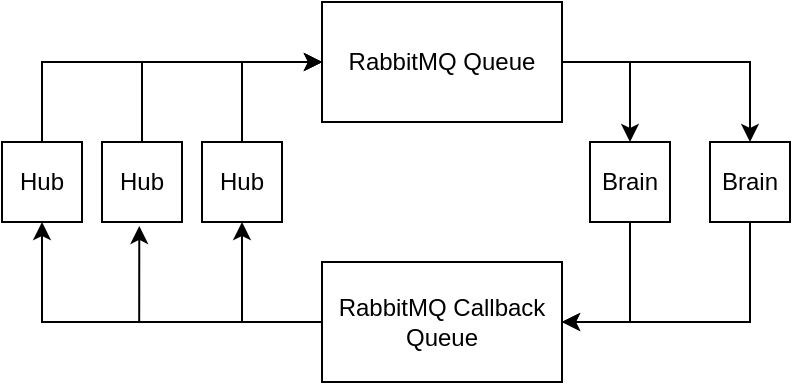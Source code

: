 <mxfile version="17.2.1" type="device"><diagram id="owjW9RIWGMEaTvvr2ttx" name="Page-1"><mxGraphModel dx="1102" dy="1025" grid="1" gridSize="10" guides="1" tooltips="1" connect="1" arrows="1" fold="1" page="1" pageScale="1" pageWidth="827" pageHeight="1169" math="0" shadow="0"><root><mxCell id="0"/><mxCell id="1" parent="0"/><mxCell id="tJGjtBASA6UU2aOC0JIh-6" style="edgeStyle=orthogonalEdgeStyle;rounded=0;orthogonalLoop=1;jettySize=auto;html=1;exitX=0.5;exitY=0;exitDx=0;exitDy=0;entryX=0;entryY=0.5;entryDx=0;entryDy=0;" parent="1" source="tJGjtBASA6UU2aOC0JIh-2" target="tJGjtBASA6UU2aOC0JIh-4" edge="1"><mxGeometry relative="1" as="geometry"/></mxCell><mxCell id="tJGjtBASA6UU2aOC0JIh-2" value="Hub" style="rounded=0;whiteSpace=wrap;html=1;" parent="1" vertex="1"><mxGeometry x="120" y="400" width="40" height="40" as="geometry"/></mxCell><mxCell id="tJGjtBASA6UU2aOC0JIh-8" style="edgeStyle=orthogonalEdgeStyle;rounded=0;orthogonalLoop=1;jettySize=auto;html=1;exitX=0.5;exitY=1;exitDx=0;exitDy=0;entryX=1;entryY=0.5;entryDx=0;entryDy=0;" parent="1" source="tJGjtBASA6UU2aOC0JIh-3" target="tJGjtBASA6UU2aOC0JIh-5" edge="1"><mxGeometry relative="1" as="geometry"/></mxCell><mxCell id="tJGjtBASA6UU2aOC0JIh-3" value="Brain" style="rounded=0;whiteSpace=wrap;html=1;" parent="1" vertex="1"><mxGeometry x="364" y="400" width="40" height="40" as="geometry"/></mxCell><mxCell id="tJGjtBASA6UU2aOC0JIh-7" style="edgeStyle=orthogonalEdgeStyle;rounded=0;orthogonalLoop=1;jettySize=auto;html=1;exitX=1;exitY=0.5;exitDx=0;exitDy=0;entryX=0.5;entryY=0;entryDx=0;entryDy=0;" parent="1" source="tJGjtBASA6UU2aOC0JIh-4" target="tJGjtBASA6UU2aOC0JIh-3" edge="1"><mxGeometry relative="1" as="geometry"/></mxCell><mxCell id="tJGjtBASA6UU2aOC0JIh-15" style="edgeStyle=orthogonalEdgeStyle;rounded=0;orthogonalLoop=1;jettySize=auto;html=1;exitX=1;exitY=0.5;exitDx=0;exitDy=0;entryX=0.5;entryY=0;entryDx=0;entryDy=0;" parent="1" source="tJGjtBASA6UU2aOC0JIh-4" target="tJGjtBASA6UU2aOC0JIh-14" edge="1"><mxGeometry relative="1" as="geometry"/></mxCell><mxCell id="tJGjtBASA6UU2aOC0JIh-4" value="RabbitMQ Queue" style="rounded=0;whiteSpace=wrap;html=1;" parent="1" vertex="1"><mxGeometry x="230" y="330" width="120" height="60" as="geometry"/></mxCell><mxCell id="tJGjtBASA6UU2aOC0JIh-9" style="edgeStyle=orthogonalEdgeStyle;rounded=0;orthogonalLoop=1;jettySize=auto;html=1;exitX=0;exitY=0.5;exitDx=0;exitDy=0;entryX=0.466;entryY=1.049;entryDx=0;entryDy=0;entryPerimeter=0;" parent="1" source="tJGjtBASA6UU2aOC0JIh-5" target="tJGjtBASA6UU2aOC0JIh-2" edge="1"><mxGeometry relative="1" as="geometry"/></mxCell><mxCell id="tJGjtBASA6UU2aOC0JIh-12" style="edgeStyle=orthogonalEdgeStyle;rounded=0;orthogonalLoop=1;jettySize=auto;html=1;exitX=0;exitY=0.5;exitDx=0;exitDy=0;entryX=0.5;entryY=1;entryDx=0;entryDy=0;" parent="1" source="tJGjtBASA6UU2aOC0JIh-5" target="tJGjtBASA6UU2aOC0JIh-10" edge="1"><mxGeometry relative="1" as="geometry"/></mxCell><mxCell id="tJGjtBASA6UU2aOC0JIh-13" style="edgeStyle=orthogonalEdgeStyle;rounded=0;orthogonalLoop=1;jettySize=auto;html=1;exitX=0;exitY=0.5;exitDx=0;exitDy=0;entryX=0.5;entryY=1;entryDx=0;entryDy=0;" parent="1" source="tJGjtBASA6UU2aOC0JIh-5" target="tJGjtBASA6UU2aOC0JIh-11" edge="1"><mxGeometry relative="1" as="geometry"/></mxCell><mxCell id="tJGjtBASA6UU2aOC0JIh-5" value="RabbitMQ Callback Queue" style="rounded=0;whiteSpace=wrap;html=1;" parent="1" vertex="1"><mxGeometry x="230" y="460" width="120" height="60" as="geometry"/></mxCell><mxCell id="tJGjtBASA6UU2aOC0JIh-18" style="edgeStyle=orthogonalEdgeStyle;rounded=0;orthogonalLoop=1;jettySize=auto;html=1;exitX=0.5;exitY=0;exitDx=0;exitDy=0;entryX=0;entryY=0.5;entryDx=0;entryDy=0;" parent="1" source="tJGjtBASA6UU2aOC0JIh-10" target="tJGjtBASA6UU2aOC0JIh-4" edge="1"><mxGeometry relative="1" as="geometry"/></mxCell><mxCell id="tJGjtBASA6UU2aOC0JIh-10" value="Hub" style="rounded=0;whiteSpace=wrap;html=1;" parent="1" vertex="1"><mxGeometry x="170" y="400" width="40" height="40" as="geometry"/></mxCell><mxCell id="tJGjtBASA6UU2aOC0JIh-17" style="edgeStyle=orthogonalEdgeStyle;rounded=0;orthogonalLoop=1;jettySize=auto;html=1;exitX=0.5;exitY=0;exitDx=0;exitDy=0;entryX=0;entryY=0.5;entryDx=0;entryDy=0;" parent="1" source="tJGjtBASA6UU2aOC0JIh-11" target="tJGjtBASA6UU2aOC0JIh-4" edge="1"><mxGeometry relative="1" as="geometry"/></mxCell><mxCell id="tJGjtBASA6UU2aOC0JIh-11" value="Hub" style="rounded=0;whiteSpace=wrap;html=1;" parent="1" vertex="1"><mxGeometry x="70" y="400" width="40" height="40" as="geometry"/></mxCell><mxCell id="tJGjtBASA6UU2aOC0JIh-16" style="edgeStyle=orthogonalEdgeStyle;rounded=0;orthogonalLoop=1;jettySize=auto;html=1;exitX=0.5;exitY=1;exitDx=0;exitDy=0;entryX=1;entryY=0.5;entryDx=0;entryDy=0;" parent="1" source="tJGjtBASA6UU2aOC0JIh-14" target="tJGjtBASA6UU2aOC0JIh-5" edge="1"><mxGeometry relative="1" as="geometry"/></mxCell><mxCell id="tJGjtBASA6UU2aOC0JIh-14" value="Brain" style="rounded=0;whiteSpace=wrap;html=1;" parent="1" vertex="1"><mxGeometry x="424" y="400" width="40" height="40" as="geometry"/></mxCell></root></mxGraphModel></diagram></mxfile>